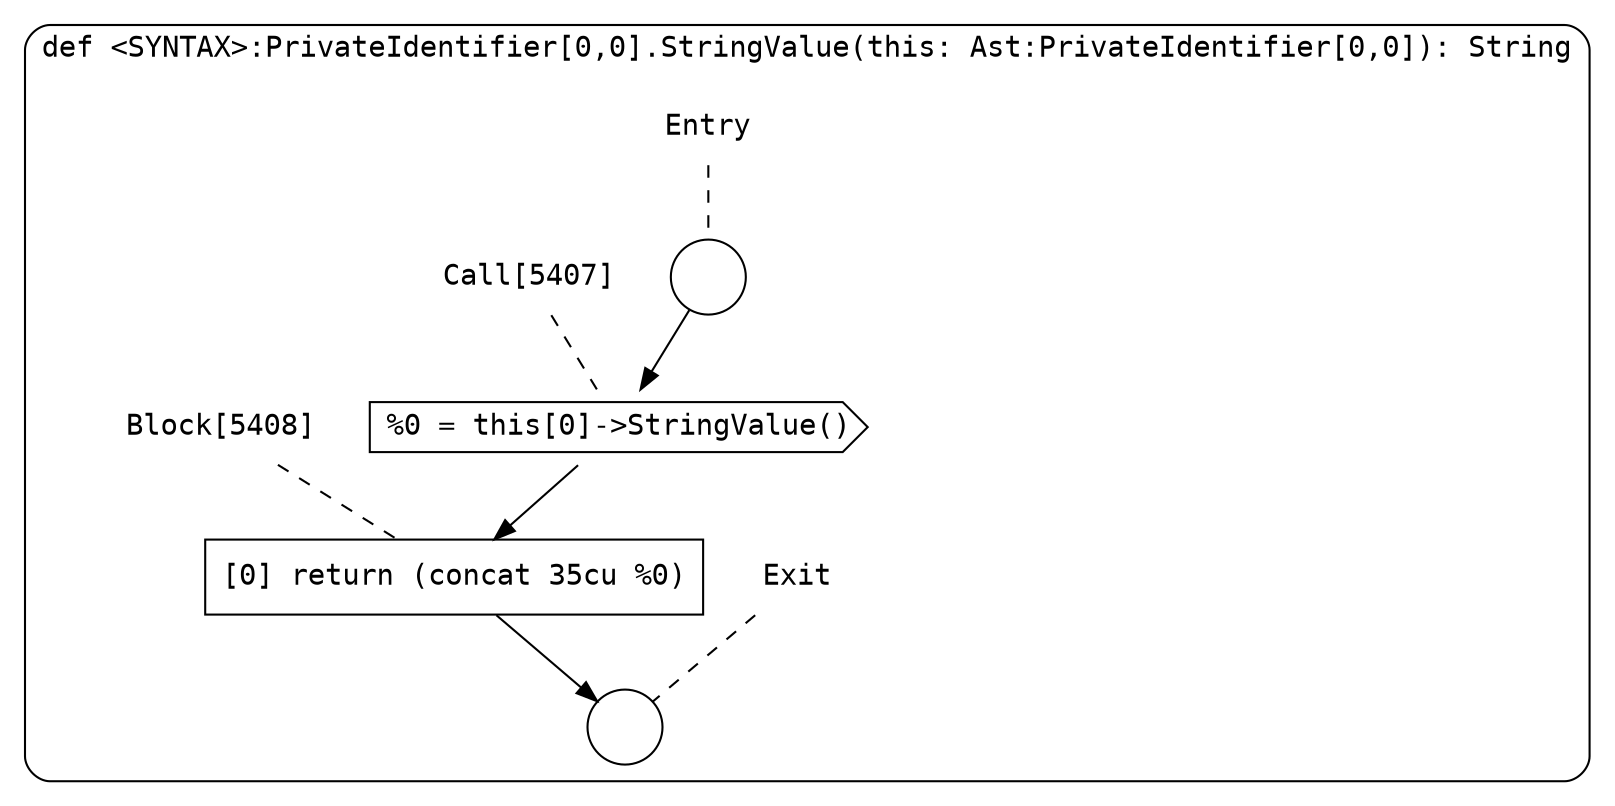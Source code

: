 digraph {
  graph [fontname = "Consolas"]
  node [fontname = "Consolas"]
  edge [fontname = "Consolas"]
  subgraph cluster1195 {
    label = "def <SYNTAX>:PrivateIdentifier[0,0].StringValue(this: Ast:PrivateIdentifier[0,0]): String"
    style = rounded
    cluster1195_entry_name [shape=none, label=<<font color="black">Entry</font>>]
    cluster1195_entry_name -> cluster1195_entry [arrowhead=none, color="black", style=dashed]
    cluster1195_entry [shape=circle label=" " color="black" fillcolor="white" style=filled]
    cluster1195_entry -> node5407 [color="black"]
    cluster1195_exit_name [shape=none, label=<<font color="black">Exit</font>>]
    cluster1195_exit_name -> cluster1195_exit [arrowhead=none, color="black", style=dashed]
    cluster1195_exit [shape=circle label=" " color="black" fillcolor="white" style=filled]
    node5407_name [shape=none, label=<<font color="black">Call[5407]</font>>]
    node5407_name -> node5407 [arrowhead=none, color="black", style=dashed]
    node5407 [shape=cds, label=<<font color="black">%0 = this[0]-&gt;StringValue()</font>> color="black" fillcolor="white", style=filled]
    node5407 -> node5408 [color="black"]
    node5408_name [shape=none, label=<<font color="black">Block[5408]</font>>]
    node5408_name -> node5408 [arrowhead=none, color="black", style=dashed]
    node5408 [shape=box, label=<<font color="black">[0] return (concat 35cu %0)<BR ALIGN="LEFT"/></font>> color="black" fillcolor="white", style=filled]
    node5408 -> cluster1195_exit [color="black"]
  }
}